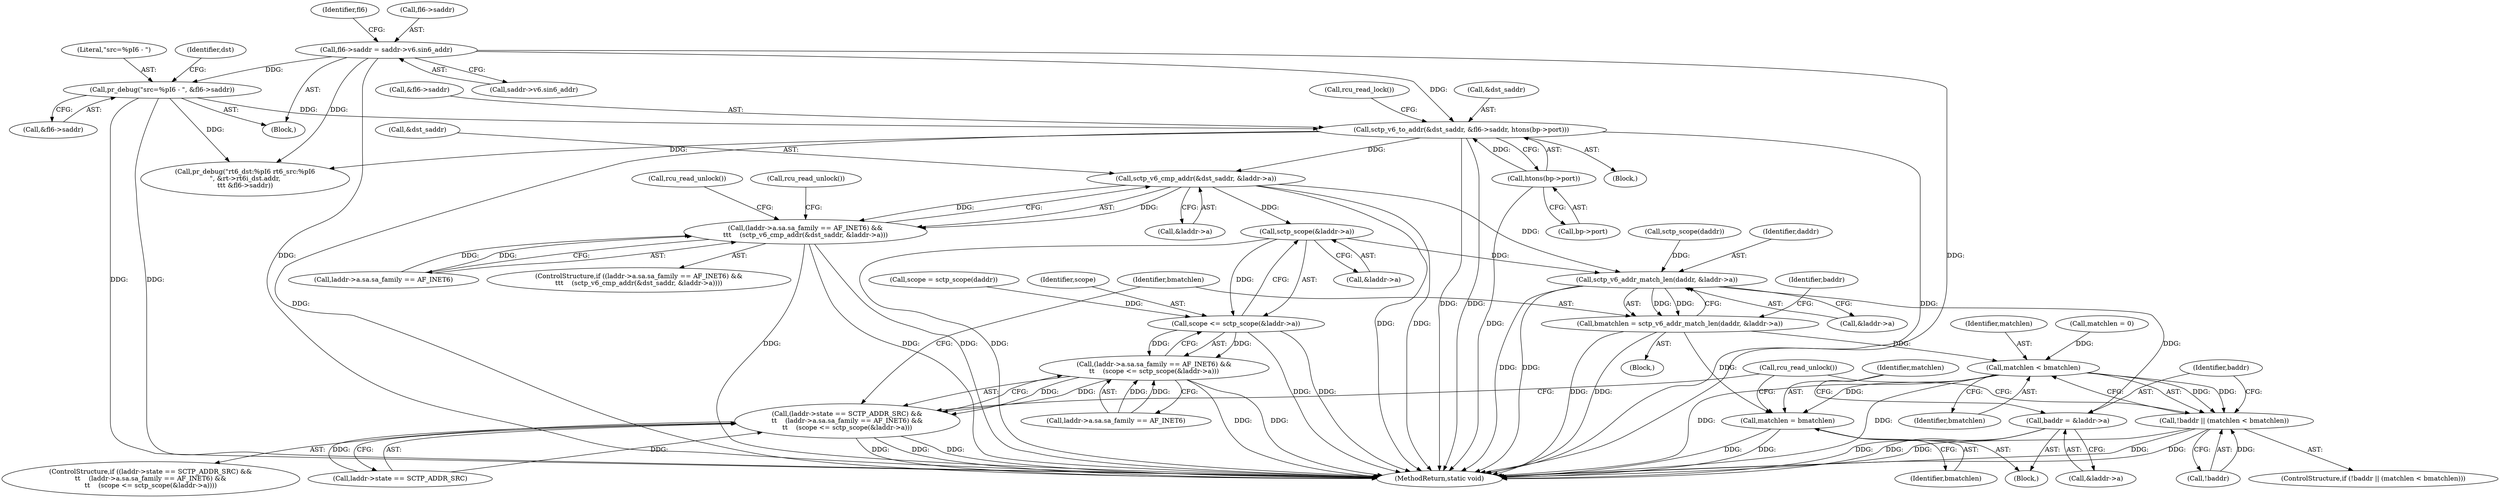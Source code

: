 digraph "0_linux_95ee62083cb6453e056562d91f597552021e6ae7@pointer" {
"1000311" [label="(Call,sctp_v6_cmp_addr(&dst_saddr, &laddr->a))"];
"1000275" [label="(Call,sctp_v6_to_addr(&dst_saddr, &fl6->saddr, htons(bp->port)))"];
"1000221" [label="(Call,fl6->saddr = saddr->v6.sin6_addr)"];
"1000239" [label="(Call,pr_debug(\"src=%pI6 - \", &fl6->saddr))"];
"1000282" [label="(Call,htons(bp->port))"];
"1000301" [label="(Call,(laddr->a.sa.sa_family == AF_INET6) &&\n\t\t\t    (sctp_v6_cmp_addr(&dst_saddr, &laddr->a)))"];
"1000354" [label="(Call,sctp_scope(&laddr->a))"];
"1000352" [label="(Call,scope <= sctp_scope(&laddr->a))"];
"1000342" [label="(Call,(laddr->a.sa.sa_family == AF_INET6) &&\n\t\t    (scope <= sctp_scope(&laddr->a)))"];
"1000336" [label="(Call,(laddr->state == SCTP_ADDR_SRC) &&\n\t\t    (laddr->a.sa.sa_family == AF_INET6) &&\n\t\t    (scope <= sctp_scope(&laddr->a)))"];
"1000362" [label="(Call,sctp_v6_addr_match_len(daddr, &laddr->a))"];
"1000360" [label="(Call,bmatchlen = sctp_v6_addr_match_len(daddr, &laddr->a))"];
"1000372" [label="(Call,matchlen < bmatchlen)"];
"1000369" [label="(Call,!baddr || (matchlen < bmatchlen))"];
"1000382" [label="(Call,matchlen = bmatchlen)"];
"1000376" [label="(Call,baddr = &laddr->a)"];
"1000353" [label="(Identifier,scope)"];
"1000335" [label="(ControlStructure,if ((laddr->state == SCTP_ADDR_SRC) &&\n\t\t    (laddr->a.sa.sa_family == AF_INET6) &&\n\t\t    (scope <= sctp_scope(&laddr->a))))"];
"1000385" [label="(Call,rcu_read_unlock())"];
"1000314" [label="(Call,&laddr->a)"];
"1000369" [label="(Call,!baddr || (matchlen < bmatchlen))"];
"1000274" [label="(Block,)"];
"1000232" [label="(Identifier,fl6)"];
"1000321" [label="(Call,rcu_read_unlock())"];
"1000246" [label="(Identifier,dst)"];
"1000336" [label="(Call,(laddr->state == SCTP_ADDR_SRC) &&\n\t\t    (laddr->a.sa.sa_family == AF_INET6) &&\n\t\t    (scope <= sctp_scope(&laddr->a)))"];
"1000359" [label="(Block,)"];
"1000311" [label="(Call,sctp_v6_cmp_addr(&dst_saddr, &laddr->a))"];
"1000282" [label="(Call,htons(bp->port))"];
"1000466" [label="(MethodReturn,static void)"];
"1000286" [label="(Call,rcu_read_lock())"];
"1000268" [label="(Call,sctp_scope(daddr))"];
"1000300" [label="(ControlStructure,if ((laddr->a.sa.sa_family == AF_INET6) &&\n\t\t\t    (sctp_v6_cmp_addr(&dst_saddr, &laddr->a))))"];
"1000374" [label="(Identifier,bmatchlen)"];
"1000368" [label="(ControlStructure,if (!baddr || (matchlen < bmatchlen)))"];
"1000266" [label="(Call,scope = sctp_scope(daddr))"];
"1000283" [label="(Call,bp->port)"];
"1000363" [label="(Identifier,daddr)"];
"1000364" [label="(Call,&laddr->a)"];
"1000312" [label="(Call,&dst_saddr)"];
"1000276" [label="(Call,&dst_saddr)"];
"1000371" [label="(Identifier,baddr)"];
"1000240" [label="(Literal,\"src=%pI6 - \")"];
"1000241" [label="(Call,&fl6->saddr)"];
"1000220" [label="(Block,)"];
"1000352" [label="(Call,scope <= sctp_scope(&laddr->a))"];
"1000301" [label="(Call,(laddr->a.sa.sa_family == AF_INET6) &&\n\t\t\t    (sctp_v6_cmp_addr(&dst_saddr, &laddr->a)))"];
"1000384" [label="(Identifier,bmatchlen)"];
"1000382" [label="(Call,matchlen = bmatchlen)"];
"1000354" [label="(Call,sctp_scope(&laddr->a))"];
"1000222" [label="(Call,fl6->saddr)"];
"1000302" [label="(Call,laddr->a.sa.sa_family == AF_INET6)"];
"1000355" [label="(Call,&laddr->a)"];
"1000373" [label="(Identifier,matchlen)"];
"1000370" [label="(Call,!baddr)"];
"1000383" [label="(Identifier,matchlen)"];
"1000378" [label="(Call,&laddr->a)"];
"1000376" [label="(Call,baddr = &laddr->a)"];
"1000275" [label="(Call,sctp_v6_to_addr(&dst_saddr, &fl6->saddr, htons(bp->port)))"];
"1000372" [label="(Call,matchlen < bmatchlen)"];
"1000319" [label="(Call,rcu_read_unlock())"];
"1000145" [label="(Call,matchlen = 0)"];
"1000375" [label="(Block,)"];
"1000225" [label="(Call,saddr->v6.sin6_addr)"];
"1000278" [label="(Call,&fl6->saddr)"];
"1000342" [label="(Call,(laddr->a.sa.sa_family == AF_INET6) &&\n\t\t    (scope <= sctp_scope(&laddr->a)))"];
"1000343" [label="(Call,laddr->a.sa.sa_family == AF_INET6)"];
"1000361" [label="(Identifier,bmatchlen)"];
"1000377" [label="(Identifier,baddr)"];
"1000360" [label="(Call,bmatchlen = sctp_v6_addr_match_len(daddr, &laddr->a))"];
"1000239" [label="(Call,pr_debug(\"src=%pI6 - \", &fl6->saddr))"];
"1000337" [label="(Call,laddr->state == SCTP_ADDR_SRC)"];
"1000221" [label="(Call,fl6->saddr = saddr->v6.sin6_addr)"];
"1000445" [label="(Call,pr_debug(\"rt6_dst:%pI6 rt6_src:%pI6\n\", &rt->rt6i_dst.addr,\n\t\t\t &fl6->saddr))"];
"1000362" [label="(Call,sctp_v6_addr_match_len(daddr, &laddr->a))"];
"1000311" -> "1000301"  [label="AST: "];
"1000311" -> "1000314"  [label="CFG: "];
"1000312" -> "1000311"  [label="AST: "];
"1000314" -> "1000311"  [label="AST: "];
"1000301" -> "1000311"  [label="CFG: "];
"1000311" -> "1000466"  [label="DDG: "];
"1000311" -> "1000466"  [label="DDG: "];
"1000311" -> "1000301"  [label="DDG: "];
"1000311" -> "1000301"  [label="DDG: "];
"1000275" -> "1000311"  [label="DDG: "];
"1000311" -> "1000354"  [label="DDG: "];
"1000311" -> "1000362"  [label="DDG: "];
"1000275" -> "1000274"  [label="AST: "];
"1000275" -> "1000282"  [label="CFG: "];
"1000276" -> "1000275"  [label="AST: "];
"1000278" -> "1000275"  [label="AST: "];
"1000282" -> "1000275"  [label="AST: "];
"1000286" -> "1000275"  [label="CFG: "];
"1000275" -> "1000466"  [label="DDG: "];
"1000275" -> "1000466"  [label="DDG: "];
"1000275" -> "1000466"  [label="DDG: "];
"1000275" -> "1000466"  [label="DDG: "];
"1000221" -> "1000275"  [label="DDG: "];
"1000239" -> "1000275"  [label="DDG: "];
"1000282" -> "1000275"  [label="DDG: "];
"1000275" -> "1000445"  [label="DDG: "];
"1000221" -> "1000220"  [label="AST: "];
"1000221" -> "1000225"  [label="CFG: "];
"1000222" -> "1000221"  [label="AST: "];
"1000225" -> "1000221"  [label="AST: "];
"1000232" -> "1000221"  [label="CFG: "];
"1000221" -> "1000466"  [label="DDG: "];
"1000221" -> "1000466"  [label="DDG: "];
"1000221" -> "1000239"  [label="DDG: "];
"1000221" -> "1000445"  [label="DDG: "];
"1000239" -> "1000220"  [label="AST: "];
"1000239" -> "1000241"  [label="CFG: "];
"1000240" -> "1000239"  [label="AST: "];
"1000241" -> "1000239"  [label="AST: "];
"1000246" -> "1000239"  [label="CFG: "];
"1000239" -> "1000466"  [label="DDG: "];
"1000239" -> "1000466"  [label="DDG: "];
"1000239" -> "1000445"  [label="DDG: "];
"1000282" -> "1000283"  [label="CFG: "];
"1000283" -> "1000282"  [label="AST: "];
"1000282" -> "1000466"  [label="DDG: "];
"1000301" -> "1000300"  [label="AST: "];
"1000301" -> "1000302"  [label="CFG: "];
"1000302" -> "1000301"  [label="AST: "];
"1000319" -> "1000301"  [label="CFG: "];
"1000321" -> "1000301"  [label="CFG: "];
"1000301" -> "1000466"  [label="DDG: "];
"1000301" -> "1000466"  [label="DDG: "];
"1000301" -> "1000466"  [label="DDG: "];
"1000302" -> "1000301"  [label="DDG: "];
"1000302" -> "1000301"  [label="DDG: "];
"1000354" -> "1000352"  [label="AST: "];
"1000354" -> "1000355"  [label="CFG: "];
"1000355" -> "1000354"  [label="AST: "];
"1000352" -> "1000354"  [label="CFG: "];
"1000354" -> "1000466"  [label="DDG: "];
"1000354" -> "1000352"  [label="DDG: "];
"1000354" -> "1000362"  [label="DDG: "];
"1000352" -> "1000342"  [label="AST: "];
"1000353" -> "1000352"  [label="AST: "];
"1000342" -> "1000352"  [label="CFG: "];
"1000352" -> "1000466"  [label="DDG: "];
"1000352" -> "1000466"  [label="DDG: "];
"1000352" -> "1000342"  [label="DDG: "];
"1000352" -> "1000342"  [label="DDG: "];
"1000266" -> "1000352"  [label="DDG: "];
"1000342" -> "1000336"  [label="AST: "];
"1000342" -> "1000343"  [label="CFG: "];
"1000343" -> "1000342"  [label="AST: "];
"1000336" -> "1000342"  [label="CFG: "];
"1000342" -> "1000466"  [label="DDG: "];
"1000342" -> "1000466"  [label="DDG: "];
"1000342" -> "1000336"  [label="DDG: "];
"1000342" -> "1000336"  [label="DDG: "];
"1000343" -> "1000342"  [label="DDG: "];
"1000343" -> "1000342"  [label="DDG: "];
"1000336" -> "1000335"  [label="AST: "];
"1000336" -> "1000337"  [label="CFG: "];
"1000337" -> "1000336"  [label="AST: "];
"1000361" -> "1000336"  [label="CFG: "];
"1000385" -> "1000336"  [label="CFG: "];
"1000336" -> "1000466"  [label="DDG: "];
"1000336" -> "1000466"  [label="DDG: "];
"1000336" -> "1000466"  [label="DDG: "];
"1000337" -> "1000336"  [label="DDG: "];
"1000337" -> "1000336"  [label="DDG: "];
"1000362" -> "1000360"  [label="AST: "];
"1000362" -> "1000364"  [label="CFG: "];
"1000363" -> "1000362"  [label="AST: "];
"1000364" -> "1000362"  [label="AST: "];
"1000360" -> "1000362"  [label="CFG: "];
"1000362" -> "1000466"  [label="DDG: "];
"1000362" -> "1000466"  [label="DDG: "];
"1000362" -> "1000360"  [label="DDG: "];
"1000362" -> "1000360"  [label="DDG: "];
"1000268" -> "1000362"  [label="DDG: "];
"1000362" -> "1000376"  [label="DDG: "];
"1000360" -> "1000359"  [label="AST: "];
"1000361" -> "1000360"  [label="AST: "];
"1000371" -> "1000360"  [label="CFG: "];
"1000360" -> "1000466"  [label="DDG: "];
"1000360" -> "1000466"  [label="DDG: "];
"1000360" -> "1000372"  [label="DDG: "];
"1000360" -> "1000382"  [label="DDG: "];
"1000372" -> "1000369"  [label="AST: "];
"1000372" -> "1000374"  [label="CFG: "];
"1000373" -> "1000372"  [label="AST: "];
"1000374" -> "1000372"  [label="AST: "];
"1000369" -> "1000372"  [label="CFG: "];
"1000372" -> "1000466"  [label="DDG: "];
"1000372" -> "1000466"  [label="DDG: "];
"1000372" -> "1000369"  [label="DDG: "];
"1000372" -> "1000369"  [label="DDG: "];
"1000145" -> "1000372"  [label="DDG: "];
"1000372" -> "1000382"  [label="DDG: "];
"1000369" -> "1000368"  [label="AST: "];
"1000369" -> "1000370"  [label="CFG: "];
"1000370" -> "1000369"  [label="AST: "];
"1000377" -> "1000369"  [label="CFG: "];
"1000385" -> "1000369"  [label="CFG: "];
"1000369" -> "1000466"  [label="DDG: "];
"1000369" -> "1000466"  [label="DDG: "];
"1000369" -> "1000466"  [label="DDG: "];
"1000370" -> "1000369"  [label="DDG: "];
"1000382" -> "1000375"  [label="AST: "];
"1000382" -> "1000384"  [label="CFG: "];
"1000383" -> "1000382"  [label="AST: "];
"1000384" -> "1000382"  [label="AST: "];
"1000385" -> "1000382"  [label="CFG: "];
"1000382" -> "1000466"  [label="DDG: "];
"1000382" -> "1000466"  [label="DDG: "];
"1000376" -> "1000375"  [label="AST: "];
"1000376" -> "1000378"  [label="CFG: "];
"1000377" -> "1000376"  [label="AST: "];
"1000378" -> "1000376"  [label="AST: "];
"1000383" -> "1000376"  [label="CFG: "];
"1000376" -> "1000466"  [label="DDG: "];
"1000376" -> "1000466"  [label="DDG: "];
}
